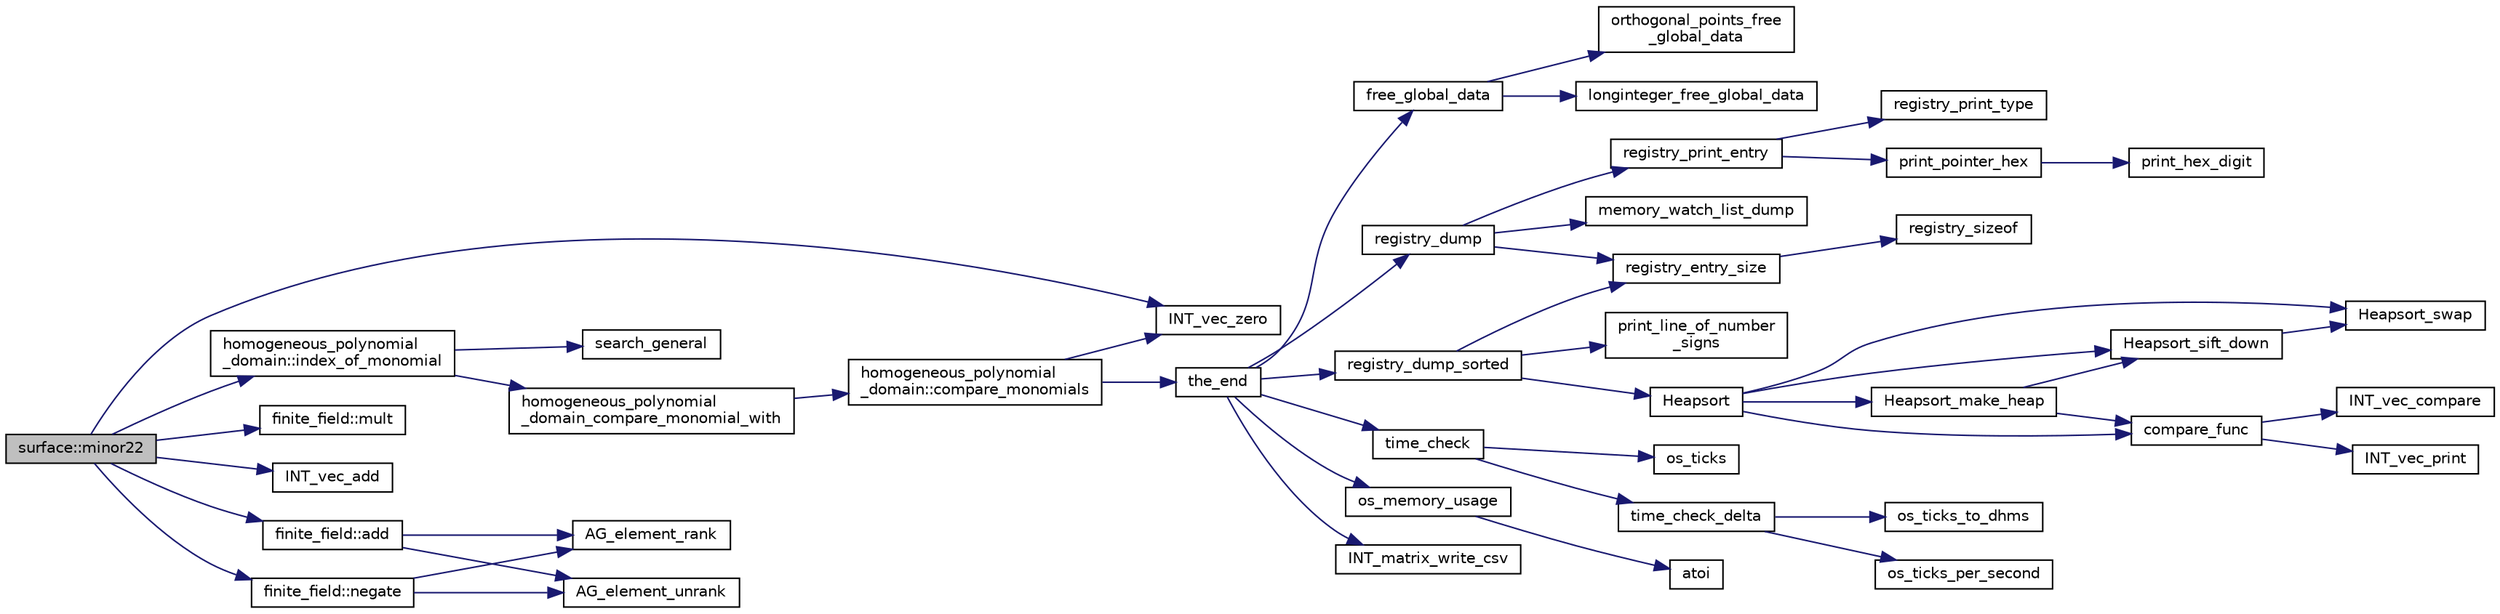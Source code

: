 digraph "surface::minor22"
{
  edge [fontname="Helvetica",fontsize="10",labelfontname="Helvetica",labelfontsize="10"];
  node [fontname="Helvetica",fontsize="10",shape=record];
  rankdir="LR";
  Node3847 [label="surface::minor22",height=0.2,width=0.4,color="black", fillcolor="grey75", style="filled", fontcolor="black"];
  Node3847 -> Node3848 [color="midnightblue",fontsize="10",style="solid",fontname="Helvetica"];
  Node3848 [label="INT_vec_zero",height=0.2,width=0.4,color="black", fillcolor="white", style="filled",URL="$df/dbf/sajeeb_8_c.html#aa8c9c7977203577026080f546fe4980f"];
  Node3847 -> Node3849 [color="midnightblue",fontsize="10",style="solid",fontname="Helvetica"];
  Node3849 [label="finite_field::mult",height=0.2,width=0.4,color="black", fillcolor="white", style="filled",URL="$df/d5a/classfinite__field.html#a24fb5917aa6d4d656fd855b7f44a13b0"];
  Node3847 -> Node3850 [color="midnightblue",fontsize="10",style="solid",fontname="Helvetica"];
  Node3850 [label="INT_vec_add",height=0.2,width=0.4,color="black", fillcolor="white", style="filled",URL="$d5/db4/io__and__os_8h.html#abdc7f1105bbaef14bcbf1b5095f687c9"];
  Node3847 -> Node3851 [color="midnightblue",fontsize="10",style="solid",fontname="Helvetica"];
  Node3851 [label="homogeneous_polynomial\l_domain::index_of_monomial",height=0.2,width=0.4,color="black", fillcolor="white", style="filled",URL="$d2/da7/classhomogeneous__polynomial__domain.html#a3fad3fb2b940014fcfece1cebfbfa3ae"];
  Node3851 -> Node3852 [color="midnightblue",fontsize="10",style="solid",fontname="Helvetica"];
  Node3852 [label="search_general",height=0.2,width=0.4,color="black", fillcolor="white", style="filled",URL="$d5/de2/foundations_2data__structures_2data__structures_8h.html#a9377e1012d2575d9cb22787cecf71eec"];
  Node3851 -> Node3853 [color="midnightblue",fontsize="10",style="solid",fontname="Helvetica"];
  Node3853 [label="homogeneous_polynomial\l_domain_compare_monomial_with",height=0.2,width=0.4,color="black", fillcolor="white", style="filled",URL="$dd/db5/homogeneous__polynomial__domain_8_c.html#a0a0f8d40815145e0aceceabebad8d63d"];
  Node3853 -> Node3854 [color="midnightblue",fontsize="10",style="solid",fontname="Helvetica"];
  Node3854 [label="homogeneous_polynomial\l_domain::compare_monomials",height=0.2,width=0.4,color="black", fillcolor="white", style="filled",URL="$d2/da7/classhomogeneous__polynomial__domain.html#a05c5959cb62502954c9cf93a85b8c019"];
  Node3854 -> Node3848 [color="midnightblue",fontsize="10",style="solid",fontname="Helvetica"];
  Node3854 -> Node3855 [color="midnightblue",fontsize="10",style="solid",fontname="Helvetica"];
  Node3855 [label="the_end",height=0.2,width=0.4,color="black", fillcolor="white", style="filled",URL="$d9/d60/discreta_8h.html#a3ebbd3ccb665a9f78deaa7408577b60c"];
  Node3855 -> Node3856 [color="midnightblue",fontsize="10",style="solid",fontname="Helvetica"];
  Node3856 [label="free_global_data",height=0.2,width=0.4,color="black", fillcolor="white", style="filled",URL="$d3/dfb/discreta__global_8_c.html#a6bd9eb050090f8cf1e92db88a459cc28"];
  Node3856 -> Node3857 [color="midnightblue",fontsize="10",style="solid",fontname="Helvetica"];
  Node3857 [label="orthogonal_points_free\l_global_data",height=0.2,width=0.4,color="black", fillcolor="white", style="filled",URL="$d4/d67/geometry_8h.html#a9ff48c751a12182f1cc6ee384f80aa0b"];
  Node3856 -> Node3858 [color="midnightblue",fontsize="10",style="solid",fontname="Helvetica"];
  Node3858 [label="longinteger_free_global_data",height=0.2,width=0.4,color="black", fillcolor="white", style="filled",URL="$de/dc5/algebra__and__number__theory_8h.html#a6160ced6b3ffc2765c111f7d4f94ed42"];
  Node3855 -> Node3859 [color="midnightblue",fontsize="10",style="solid",fontname="Helvetica"];
  Node3859 [label="registry_dump",height=0.2,width=0.4,color="black", fillcolor="white", style="filled",URL="$d5/db4/io__and__os_8h.html#a8ad65cbe10865661e8bafd6be2164955"];
  Node3859 -> Node3860 [color="midnightblue",fontsize="10",style="solid",fontname="Helvetica"];
  Node3860 [label="registry_print_entry",height=0.2,width=0.4,color="black", fillcolor="white", style="filled",URL="$df/d84/foundations_2io__and__os_2memory_8_c.html#a2b54b210ed9aae58085d1ef7fa3bcbff"];
  Node3860 -> Node3861 [color="midnightblue",fontsize="10",style="solid",fontname="Helvetica"];
  Node3861 [label="print_pointer_hex",height=0.2,width=0.4,color="black", fillcolor="white", style="filled",URL="$d5/db4/io__and__os_8h.html#a32add94de62a1d910cc0fc35ed90ab48"];
  Node3861 -> Node3862 [color="midnightblue",fontsize="10",style="solid",fontname="Helvetica"];
  Node3862 [label="print_hex_digit",height=0.2,width=0.4,color="black", fillcolor="white", style="filled",URL="$d4/d74/util_8_c.html#a36c64a828eefed0a0cfdd6186ec92c31"];
  Node3860 -> Node3863 [color="midnightblue",fontsize="10",style="solid",fontname="Helvetica"];
  Node3863 [label="registry_print_type",height=0.2,width=0.4,color="black", fillcolor="white", style="filled",URL="$df/d84/foundations_2io__and__os_2memory_8_c.html#a0c81861cc8a6dd21364c89bb3ac8e82c"];
  Node3859 -> Node3864 [color="midnightblue",fontsize="10",style="solid",fontname="Helvetica"];
  Node3864 [label="registry_entry_size",height=0.2,width=0.4,color="black", fillcolor="white", style="filled",URL="$df/d84/foundations_2io__and__os_2memory_8_c.html#abb7fc0eff582133f5bd8a7cbd78d742b"];
  Node3864 -> Node3865 [color="midnightblue",fontsize="10",style="solid",fontname="Helvetica"];
  Node3865 [label="registry_sizeof",height=0.2,width=0.4,color="black", fillcolor="white", style="filled",URL="$df/d84/foundations_2io__and__os_2memory_8_c.html#a1ebe71d1cd99d79db497355f608be044"];
  Node3859 -> Node3866 [color="midnightblue",fontsize="10",style="solid",fontname="Helvetica"];
  Node3866 [label="memory_watch_list_dump",height=0.2,width=0.4,color="black", fillcolor="white", style="filled",URL="$df/d84/foundations_2io__and__os_2memory_8_c.html#ad0967d55a42071e28f50be4fbe7893bd"];
  Node3855 -> Node3867 [color="midnightblue",fontsize="10",style="solid",fontname="Helvetica"];
  Node3867 [label="registry_dump_sorted",height=0.2,width=0.4,color="black", fillcolor="white", style="filled",URL="$d5/db4/io__and__os_8h.html#aa28c9ee8650332ad2d526d5eb4fae48e"];
  Node3867 -> Node3868 [color="midnightblue",fontsize="10",style="solid",fontname="Helvetica"];
  Node3868 [label="print_line_of_number\l_signs",height=0.2,width=0.4,color="black", fillcolor="white", style="filled",URL="$d5/db4/io__and__os_8h.html#a59b640c1f8b0040f26fa06b641191105"];
  Node3867 -> Node3864 [color="midnightblue",fontsize="10",style="solid",fontname="Helvetica"];
  Node3867 -> Node3869 [color="midnightblue",fontsize="10",style="solid",fontname="Helvetica"];
  Node3869 [label="Heapsort",height=0.2,width=0.4,color="black", fillcolor="white", style="filled",URL="$d5/de2/foundations_2data__structures_2data__structures_8h.html#a2af240488f5893071c88af35d9f06b6d"];
  Node3869 -> Node3870 [color="midnightblue",fontsize="10",style="solid",fontname="Helvetica"];
  Node3870 [label="Heapsort_make_heap",height=0.2,width=0.4,color="black", fillcolor="white", style="filled",URL="$d4/dd7/sorting_8_c.html#ae2f81d9c1e532bee5c80dfae7cc45bcc"];
  Node3870 -> Node3871 [color="midnightblue",fontsize="10",style="solid",fontname="Helvetica"];
  Node3871 [label="Heapsort_sift_down",height=0.2,width=0.4,color="black", fillcolor="white", style="filled",URL="$d4/dd7/sorting_8_c.html#a89625a5f8e99e9a76db45ad133b5a3f3"];
  Node3871 -> Node3872 [color="midnightblue",fontsize="10",style="solid",fontname="Helvetica"];
  Node3872 [label="Heapsort_swap",height=0.2,width=0.4,color="black", fillcolor="white", style="filled",URL="$d4/dd7/sorting_8_c.html#a7d47ff5b6218622f072ca38a87900496"];
  Node3870 -> Node3873 [color="midnightblue",fontsize="10",style="solid",fontname="Helvetica"];
  Node3873 [label="compare_func",height=0.2,width=0.4,color="black", fillcolor="white", style="filled",URL="$dc/d77/pentomino__5x5_8_c.html#af532ec92afffcb63cd1f1180e96642d4"];
  Node3873 -> Node3874 [color="midnightblue",fontsize="10",style="solid",fontname="Helvetica"];
  Node3874 [label="INT_vec_compare",height=0.2,width=0.4,color="black", fillcolor="white", style="filled",URL="$d5/de2/foundations_2data__structures_2data__structures_8h.html#ac1a17fca23fb4a338aef8547a4c2fded"];
  Node3873 -> Node3875 [color="midnightblue",fontsize="10",style="solid",fontname="Helvetica"];
  Node3875 [label="INT_vec_print",height=0.2,width=0.4,color="black", fillcolor="white", style="filled",URL="$df/dbf/sajeeb_8_c.html#a79a5901af0b47dd0d694109543c027fe"];
  Node3869 -> Node3873 [color="midnightblue",fontsize="10",style="solid",fontname="Helvetica"];
  Node3869 -> Node3872 [color="midnightblue",fontsize="10",style="solid",fontname="Helvetica"];
  Node3869 -> Node3871 [color="midnightblue",fontsize="10",style="solid",fontname="Helvetica"];
  Node3855 -> Node3876 [color="midnightblue",fontsize="10",style="solid",fontname="Helvetica"];
  Node3876 [label="time_check",height=0.2,width=0.4,color="black", fillcolor="white", style="filled",URL="$d9/d60/discreta_8h.html#a04d64356f0c7cb798e55daec998c527e"];
  Node3876 -> Node3877 [color="midnightblue",fontsize="10",style="solid",fontname="Helvetica"];
  Node3877 [label="os_ticks",height=0.2,width=0.4,color="black", fillcolor="white", style="filled",URL="$d5/db4/io__and__os_8h.html#a3da6d2b09e35d569adb7101dffcb5224"];
  Node3876 -> Node3878 [color="midnightblue",fontsize="10",style="solid",fontname="Helvetica"];
  Node3878 [label="time_check_delta",height=0.2,width=0.4,color="black", fillcolor="white", style="filled",URL="$d3/d72/global_8_c.html#a89a8565e34c7dcbb97180cd6af7454a1"];
  Node3878 -> Node3879 [color="midnightblue",fontsize="10",style="solid",fontname="Helvetica"];
  Node3879 [label="os_ticks_per_second",height=0.2,width=0.4,color="black", fillcolor="white", style="filled",URL="$d5/db4/io__and__os_8h.html#a1b35e7a094dfde9db39ae352c9c17042"];
  Node3878 -> Node3880 [color="midnightblue",fontsize="10",style="solid",fontname="Helvetica"];
  Node3880 [label="os_ticks_to_dhms",height=0.2,width=0.4,color="black", fillcolor="white", style="filled",URL="$d5/db4/io__and__os_8h.html#a0d715587fd9b8ab4e2bc822a2be313ba"];
  Node3855 -> Node3881 [color="midnightblue",fontsize="10",style="solid",fontname="Helvetica"];
  Node3881 [label="os_memory_usage",height=0.2,width=0.4,color="black", fillcolor="white", style="filled",URL="$d5/db4/io__and__os_8h.html#a5d6ab4b80c58e5d8bdb0fd1625709d0b"];
  Node3881 -> Node3882 [color="midnightblue",fontsize="10",style="solid",fontname="Helvetica"];
  Node3882 [label="atoi",height=0.2,width=0.4,color="black", fillcolor="white", style="filled",URL="$d9/d60/discreta_8h.html#ad0ac71cbcb495289e474437d6b7d7fac"];
  Node3855 -> Node3883 [color="midnightblue",fontsize="10",style="solid",fontname="Helvetica"];
  Node3883 [label="INT_matrix_write_csv",height=0.2,width=0.4,color="black", fillcolor="white", style="filled",URL="$d5/db4/io__and__os_8h.html#a57604af509e1d43e918fd38e5f4ee96f"];
  Node3847 -> Node3884 [color="midnightblue",fontsize="10",style="solid",fontname="Helvetica"];
  Node3884 [label="finite_field::add",height=0.2,width=0.4,color="black", fillcolor="white", style="filled",URL="$df/d5a/classfinite__field.html#a8f12328a27500f3c7be0c849ebbc9d14"];
  Node3884 -> Node3885 [color="midnightblue",fontsize="10",style="solid",fontname="Helvetica"];
  Node3885 [label="AG_element_unrank",height=0.2,width=0.4,color="black", fillcolor="white", style="filled",URL="$d4/d67/geometry_8h.html#a4a33b86c87b2879b97cfa1327abe2885"];
  Node3884 -> Node3886 [color="midnightblue",fontsize="10",style="solid",fontname="Helvetica"];
  Node3886 [label="AG_element_rank",height=0.2,width=0.4,color="black", fillcolor="white", style="filled",URL="$d4/d67/geometry_8h.html#ab2ac908d07dd8038fd996e26bdc75c17"];
  Node3847 -> Node3887 [color="midnightblue",fontsize="10",style="solid",fontname="Helvetica"];
  Node3887 [label="finite_field::negate",height=0.2,width=0.4,color="black", fillcolor="white", style="filled",URL="$df/d5a/classfinite__field.html#aa9d798298f25d4a9262b5bc5f1733e31"];
  Node3887 -> Node3885 [color="midnightblue",fontsize="10",style="solid",fontname="Helvetica"];
  Node3887 -> Node3886 [color="midnightblue",fontsize="10",style="solid",fontname="Helvetica"];
}
